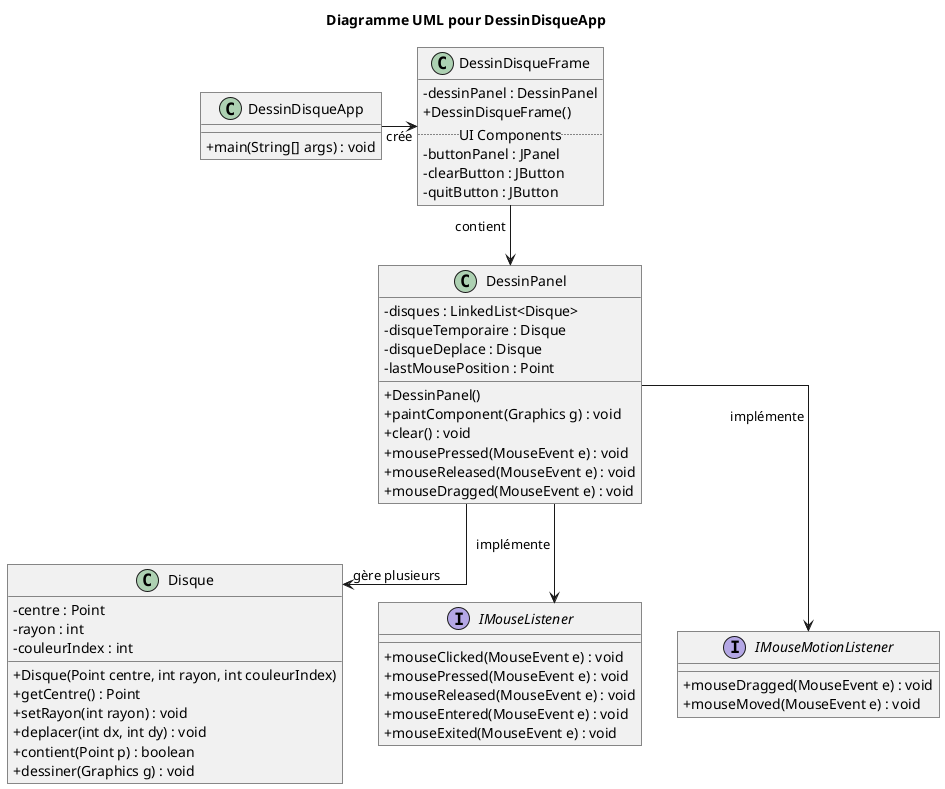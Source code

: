 @startuml
skinparam classAttributeIconSize 0
skinparam roundCorner 0
skinparam linetype ortho

title Diagramme UML pour DessinDisqueApp

class DessinDisqueApp {
    +main(String[] args) : void
}

class DessinDisqueFrame {
    -dessinPanel : DessinPanel
    +DessinDisqueFrame()
    ..UI Components..
    -buttonPanel : JPanel
    -clearButton : JButton
    -quitButton : JButton
}

class DessinPanel {
    -disques : LinkedList<Disque>
    -disqueTemporaire : Disque
    -disqueDeplace : Disque
    -lastMousePosition : Point
    +DessinPanel()
    +paintComponent(Graphics g) : void
    +clear() : void
    +mousePressed(MouseEvent e) : void
    +mouseReleased(MouseEvent e) : void
    +mouseDragged(MouseEvent e) : void
}

class Disque {
    -centre : Point
    -rayon : int
    -couleurIndex : int
    +Disque(Point centre, int rayon, int couleurIndex)
    +getCentre() : Point
    +setRayon(int rayon) : void
    +deplacer(int dx, int dy) : void
    +contient(Point p) : boolean
    +dessiner(Graphics g) : void
}

interface IMouseListener {
    +mouseClicked(MouseEvent e) : void
    +mousePressed(MouseEvent e) : void
    +mouseReleased(MouseEvent e) : void
    +mouseEntered(MouseEvent e) : void
    +mouseExited(MouseEvent e) : void
}

interface IMouseMotionListener {
    +mouseDragged(MouseEvent e) : void
    +mouseMoved(MouseEvent e) : void
}

DessinDisqueApp -> DessinDisqueFrame : « crée »
DessinDisqueFrame --> DessinPanel : « contient »
DessinPanel --> Disque : « gère plusieurs »
DessinPanel --> IMouseListener : « implémente »
DessinPanel --> IMouseMotionListener : « implémente »

@enduml